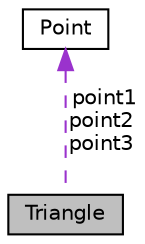 digraph "Triangle"
{
  edge [fontname="Helvetica",fontsize="10",labelfontname="Helvetica",labelfontsize="10"];
  node [fontname="Helvetica",fontsize="10",shape=record];
  Node1 [label="Triangle",height=0.2,width=0.4,color="black", fillcolor="grey75", style="filled", fontcolor="black"];
  Node2 -> Node1 [dir="back",color="darkorchid3",fontsize="10",style="dashed",label=" point1\npoint2\npoint3" ,fontname="Helvetica"];
  Node2 [label="Point",height=0.2,width=0.4,color="black", fillcolor="white", style="filled",URL="$d0/d69/class_point.html"];
}
